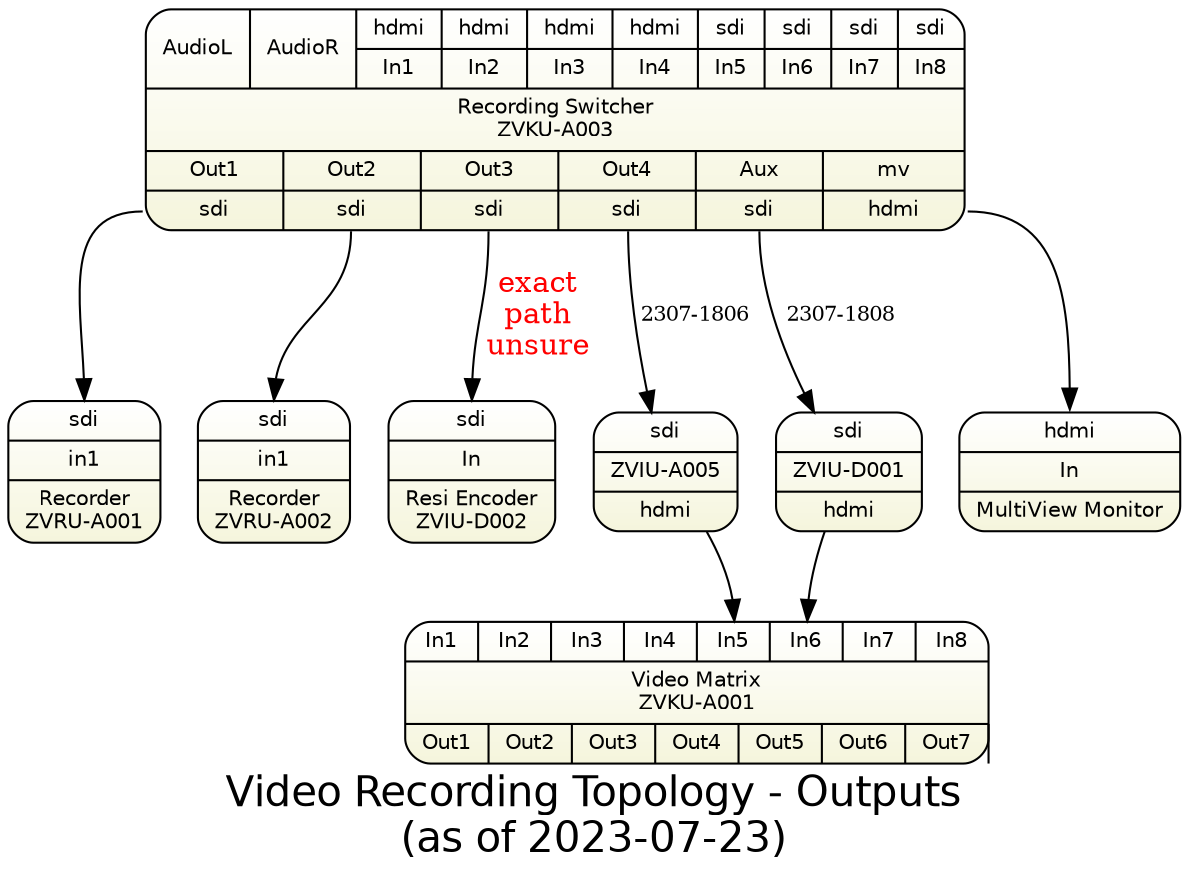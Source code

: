 digraph recording { 
  
graph [overlap = true, fontsize = 20, 
      label="Video Recording Topology - Outputs\n(as of 2023-07-23)",
      fontname = Helvetica, bgcolor=white
      ]
 
node [shape = Mrecord style=filled , fillcolor="white:beige"  , fontsize = 10,
      gradientangle=270 fontname = Helvetica ]
      
 
zviud001 [label="{sdi|ZVIU-D001|hdmi}" tooltip="BMD mini"]
zviua005 [label="{sdi|ZVIU-A005|hdmi}" tooltip="BMD mini"]

rswitch [
  tooltip="BMD ATEM Television Studio Pro HD"

  label="{
    {{<al>AudioL}|{<ar>AudioR}|
      {<i1>hdmi|In1}|{<i2>hdmi|In2}|{<i3>hdmi|In3}|{<i4>hdmi|In4}
      |{<i5>sdi|In5}|{<i6>sdi|In6}|{<i7>sdi|In7}|{<i8>sdi|In8}}
      |Recording Switcher\nZVKU-A003|
      {{Out1|<o1>sdi}|{Out2|<o2>sdi}|{Out3|<o3>sdi}|{Out4|<o4>sdi}|{Aux|<aux>sdi}|{mv|<mv>hdmi}}
    }"
]

pswitch [
  tooltip="Kramer VS-88DT"
  label="{
  {
    <i1>In1|<i2>In2|<i3>In3|<i4>In4|<i5>In5| <i6> In6 |<i7>In7|{<i8>In8}}
  |Video Matrix\nZVKU-A001|
  {<o1>Out1|<o2>Out2|<o3>Out3|<o4>Out4|<o5>Out5|<o6>Out6 |<o7>Out7|{Out8<o8>}} }"]
   
switchmonitor [label="{
    <i>hdmi|In
      |MultiView Monitor 
   }"
   tooltip="Samsung"
   ]

recorder1 [
  label="{
    <i1>sdi|in1
    |Recorder\nZVRU-A001 
    }"
  tooltip="BMD Hyperdeck Studio Mini"
]

recorder2 [
  label="{
    <i1>sdi|in1
    |Recorder\nZVRU-A002 
    }"
  tooltip="BMD Hyperdeck Studio Mini"
]

zviud002 [label="{
    <i>sdi|In
      |Resi Encoder\nZVIU-D002 
   }"
   tooltip="Samsung"
   ]

rswitch:o1 -> recorder1:i1 
rswitch:o2 -> recorder2:i1 
rswitch:o3 -> zviud002:i [label="exact\npath\nunsure" fontcolor="red"]
rswitch:o4 -> zviua005 [label="2307-1806" fontsize=10]
zviud001   -> pswitch:i6
rswitch:mv -> switchmonitor:i

rswitch:aux -> zviud001 [label="2307-1808" fontsize=10]
zviua005 -> pswitch:i5


} 